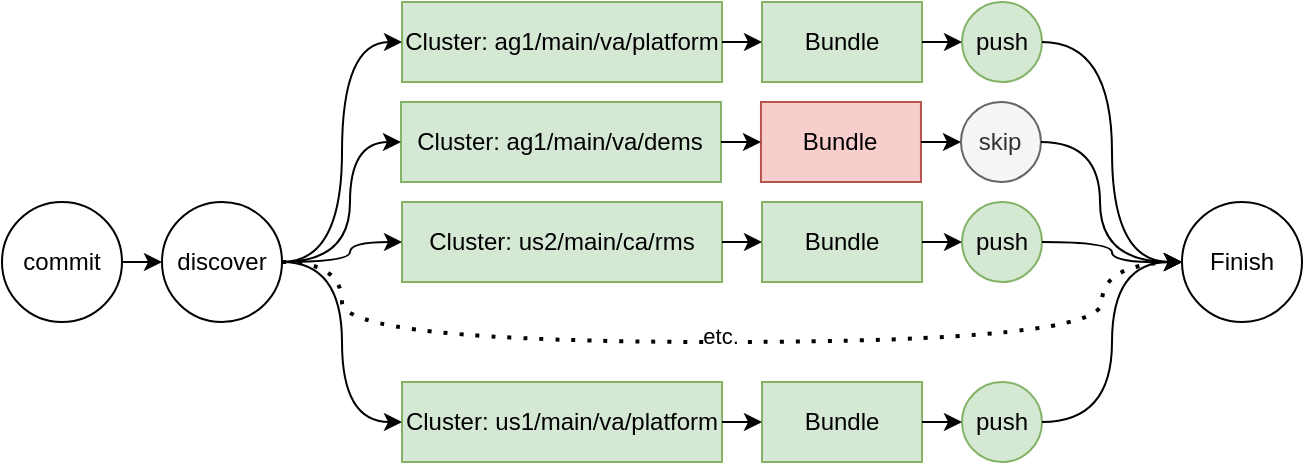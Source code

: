 <mxfile version="24.7.17">
  <diagram name="Page-1" id="ICtv4b7Ie-dXF2YXfRu3">
    <mxGraphModel dx="1037" dy="585" grid="0" gridSize="10" guides="1" tooltips="1" connect="1" arrows="1" fold="1" page="1" pageScale="1" pageWidth="850" pageHeight="1100" math="0" shadow="0">
      <root>
        <mxCell id="0" />
        <mxCell id="1" parent="0" />
        <mxCell id="GD8JbYU16s2vGa1B2hzp-1" value="commit" style="ellipse;whiteSpace=wrap;html=1;" vertex="1" parent="1">
          <mxGeometry x="80" y="510" width="60" height="60" as="geometry" />
        </mxCell>
        <mxCell id="GD8JbYU16s2vGa1B2hzp-2" value="discover" style="ellipse;whiteSpace=wrap;html=1;" vertex="1" parent="1">
          <mxGeometry x="160" y="510" width="60" height="60" as="geometry" />
        </mxCell>
        <mxCell id="GD8JbYU16s2vGa1B2hzp-5" value="Cluster: ag1/main/va/platform" style="rounded=0;whiteSpace=wrap;html=1;fillColor=#d5e8d4;strokeColor=#82b366;" vertex="1" parent="1">
          <mxGeometry x="280" y="410" width="160" height="40" as="geometry" />
        </mxCell>
        <mxCell id="GD8JbYU16s2vGa1B2hzp-6" value="Bundle" style="rounded=0;whiteSpace=wrap;html=1;fillColor=#d5e8d4;strokeColor=#82b366;" vertex="1" parent="1">
          <mxGeometry x="460" y="410" width="80" height="40" as="geometry" />
        </mxCell>
        <mxCell id="GD8JbYU16s2vGa1B2hzp-7" value="push" style="ellipse;whiteSpace=wrap;html=1;fillColor=#d5e8d4;strokeColor=#82b366;" vertex="1" parent="1">
          <mxGeometry x="560" y="410" width="40" height="40" as="geometry" />
        </mxCell>
        <mxCell id="GD8JbYU16s2vGa1B2hzp-8" value="&lt;div&gt;Finish&lt;/div&gt;" style="ellipse;whiteSpace=wrap;html=1;" vertex="1" parent="1">
          <mxGeometry x="670" y="510" width="60" height="60" as="geometry" />
        </mxCell>
        <mxCell id="GD8JbYU16s2vGa1B2hzp-9" value="" style="endArrow=classic;html=1;rounded=0;exitX=1;exitY=0.5;exitDx=0;exitDy=0;entryX=0;entryY=0.5;entryDx=0;entryDy=0;" edge="1" parent="1" source="GD8JbYU16s2vGa1B2hzp-1" target="GD8JbYU16s2vGa1B2hzp-2">
          <mxGeometry width="50" height="50" relative="1" as="geometry">
            <mxPoint x="370" y="620" as="sourcePoint" />
            <mxPoint x="420" y="570" as="targetPoint" />
          </mxGeometry>
        </mxCell>
        <mxCell id="GD8JbYU16s2vGa1B2hzp-10" value="" style="endArrow=classic;html=1;rounded=0;exitX=1;exitY=0.5;exitDx=0;exitDy=0;entryX=0;entryY=0.5;entryDx=0;entryDy=0;edgeStyle=orthogonalEdgeStyle;curved=1;" edge="1" parent="1" source="GD8JbYU16s2vGa1B2hzp-2" target="GD8JbYU16s2vGa1B2hzp-5">
          <mxGeometry width="50" height="50" relative="1" as="geometry">
            <mxPoint x="180" y="550" as="sourcePoint" />
            <mxPoint x="200" y="550" as="targetPoint" />
          </mxGeometry>
        </mxCell>
        <mxCell id="GD8JbYU16s2vGa1B2hzp-12" value="" style="endArrow=classic;html=1;rounded=0;exitX=1;exitY=0.5;exitDx=0;exitDy=0;entryX=0;entryY=0.5;entryDx=0;entryDy=0;" edge="1" parent="1" source="GD8JbYU16s2vGa1B2hzp-5" target="GD8JbYU16s2vGa1B2hzp-6">
          <mxGeometry width="50" height="50" relative="1" as="geometry">
            <mxPoint x="470" y="430" as="sourcePoint" />
            <mxPoint x="520" y="380" as="targetPoint" />
          </mxGeometry>
        </mxCell>
        <mxCell id="GD8JbYU16s2vGa1B2hzp-14" value="" style="endArrow=classic;html=1;rounded=0;exitX=1;exitY=0.5;exitDx=0;exitDy=0;entryX=0;entryY=0.5;entryDx=0;entryDy=0;" edge="1" parent="1" source="GD8JbYU16s2vGa1B2hzp-6" target="GD8JbYU16s2vGa1B2hzp-7">
          <mxGeometry width="50" height="50" relative="1" as="geometry">
            <mxPoint x="470" y="430" as="sourcePoint" />
            <mxPoint x="520" y="380" as="targetPoint" />
          </mxGeometry>
        </mxCell>
        <mxCell id="GD8JbYU16s2vGa1B2hzp-15" value="" style="endArrow=classic;html=1;rounded=0;exitX=1;exitY=0.5;exitDx=0;exitDy=0;entryX=0;entryY=0.5;entryDx=0;entryDy=0;edgeStyle=orthogonalEdgeStyle;curved=1;" edge="1" parent="1" source="GD8JbYU16s2vGa1B2hzp-7" target="GD8JbYU16s2vGa1B2hzp-8">
          <mxGeometry width="50" height="50" relative="1" as="geometry">
            <mxPoint x="470" y="460" as="sourcePoint" />
            <mxPoint x="520" y="410" as="targetPoint" />
          </mxGeometry>
        </mxCell>
        <mxCell id="GD8JbYU16s2vGa1B2hzp-23" value="Cluster: ag1/main/va/dems" style="rounded=0;whiteSpace=wrap;html=1;fillColor=#d5e8d4;strokeColor=#82b366;" vertex="1" parent="1">
          <mxGeometry x="279.48" y="460" width="160" height="40" as="geometry" />
        </mxCell>
        <mxCell id="GD8JbYU16s2vGa1B2hzp-24" value="Bundle" style="rounded=0;whiteSpace=wrap;html=1;fillColor=#f8cecc;strokeColor=#b85450;" vertex="1" parent="1">
          <mxGeometry x="459.48" y="460" width="80" height="40" as="geometry" />
        </mxCell>
        <mxCell id="GD8JbYU16s2vGa1B2hzp-25" value="skip" style="ellipse;whiteSpace=wrap;html=1;strokeColor=#666666;fillColor=#f5f5f5;fontColor=#333333;" vertex="1" parent="1">
          <mxGeometry x="559.48" y="460" width="40" height="40" as="geometry" />
        </mxCell>
        <mxCell id="GD8JbYU16s2vGa1B2hzp-26" value="" style="endArrow=classic;html=1;rounded=0;exitX=1;exitY=0.5;exitDx=0;exitDy=0;entryX=0;entryY=0.5;entryDx=0;entryDy=0;edgeStyle=orthogonalEdgeStyle;curved=1;" edge="1" parent="1" target="GD8JbYU16s2vGa1B2hzp-23" source="GD8JbYU16s2vGa1B2hzp-2">
          <mxGeometry width="50" height="50" relative="1" as="geometry">
            <mxPoint x="219.48" y="590" as="sourcePoint" />
            <mxPoint x="199.48" y="600" as="targetPoint" />
            <Array as="points">
              <mxPoint x="254" y="540" />
              <mxPoint x="254" y="480" />
            </Array>
          </mxGeometry>
        </mxCell>
        <mxCell id="GD8JbYU16s2vGa1B2hzp-27" value="" style="endArrow=classic;html=1;rounded=0;exitX=1;exitY=0.5;exitDx=0;exitDy=0;entryX=0;entryY=0.5;entryDx=0;entryDy=0;" edge="1" parent="1" source="GD8JbYU16s2vGa1B2hzp-23" target="GD8JbYU16s2vGa1B2hzp-24">
          <mxGeometry width="50" height="50" relative="1" as="geometry">
            <mxPoint x="469.48" y="480" as="sourcePoint" />
            <mxPoint x="519.48" y="430" as="targetPoint" />
          </mxGeometry>
        </mxCell>
        <mxCell id="GD8JbYU16s2vGa1B2hzp-28" value="" style="endArrow=classic;html=1;rounded=0;exitX=1;exitY=0.5;exitDx=0;exitDy=0;entryX=0;entryY=0.5;entryDx=0;entryDy=0;" edge="1" parent="1" source="GD8JbYU16s2vGa1B2hzp-24" target="GD8JbYU16s2vGa1B2hzp-25">
          <mxGeometry width="50" height="50" relative="1" as="geometry">
            <mxPoint x="469.48" y="480" as="sourcePoint" />
            <mxPoint x="519.48" y="430" as="targetPoint" />
          </mxGeometry>
        </mxCell>
        <mxCell id="GD8JbYU16s2vGa1B2hzp-29" value="" style="endArrow=classic;html=1;rounded=0;exitX=1;exitY=0.5;exitDx=0;exitDy=0;entryX=0;entryY=0.5;entryDx=0;entryDy=0;edgeStyle=orthogonalEdgeStyle;curved=1;" edge="1" parent="1" source="GD8JbYU16s2vGa1B2hzp-25" target="GD8JbYU16s2vGa1B2hzp-8">
          <mxGeometry width="50" height="50" relative="1" as="geometry">
            <mxPoint x="469.48" y="510" as="sourcePoint" />
            <mxPoint x="669.48" y="590" as="targetPoint" />
            <Array as="points">
              <mxPoint x="629" y="480" />
              <mxPoint x="629" y="540" />
            </Array>
          </mxGeometry>
        </mxCell>
        <mxCell id="GD8JbYU16s2vGa1B2hzp-30" value="&lt;div&gt;Cluster: us2/main/ca/rms&lt;/div&gt;" style="rounded=0;whiteSpace=wrap;html=1;fillColor=#d5e8d4;strokeColor=#82b366;" vertex="1" parent="1">
          <mxGeometry x="280" y="510" width="160" height="40" as="geometry" />
        </mxCell>
        <mxCell id="GD8JbYU16s2vGa1B2hzp-31" value="Bundle" style="rounded=0;whiteSpace=wrap;html=1;fillColor=#d5e8d4;strokeColor=#82b366;" vertex="1" parent="1">
          <mxGeometry x="460" y="510" width="80" height="40" as="geometry" />
        </mxCell>
        <mxCell id="GD8JbYU16s2vGa1B2hzp-32" value="push" style="ellipse;whiteSpace=wrap;html=1;fillColor=#d5e8d4;strokeColor=#82b366;" vertex="1" parent="1">
          <mxGeometry x="560" y="510" width="40" height="40" as="geometry" />
        </mxCell>
        <mxCell id="GD8JbYU16s2vGa1B2hzp-33" value="" style="endArrow=classic;html=1;rounded=0;exitX=1;exitY=0.5;exitDx=0;exitDy=0;entryX=0;entryY=0.5;entryDx=0;entryDy=0;edgeStyle=orthogonalEdgeStyle;curved=1;" edge="1" parent="1" target="GD8JbYU16s2vGa1B2hzp-30" source="GD8JbYU16s2vGa1B2hzp-2">
          <mxGeometry width="50" height="50" relative="1" as="geometry">
            <mxPoint x="220" y="640" as="sourcePoint" />
            <mxPoint x="200" y="650" as="targetPoint" />
            <Array as="points">
              <mxPoint x="254" y="540" />
              <mxPoint x="254" y="530" />
            </Array>
          </mxGeometry>
        </mxCell>
        <mxCell id="GD8JbYU16s2vGa1B2hzp-34" value="" style="endArrow=classic;html=1;rounded=0;exitX=1;exitY=0.5;exitDx=0;exitDy=0;entryX=0;entryY=0.5;entryDx=0;entryDy=0;" edge="1" parent="1" source="GD8JbYU16s2vGa1B2hzp-30" target="GD8JbYU16s2vGa1B2hzp-31">
          <mxGeometry width="50" height="50" relative="1" as="geometry">
            <mxPoint x="470" y="530" as="sourcePoint" />
            <mxPoint x="520" y="480" as="targetPoint" />
          </mxGeometry>
        </mxCell>
        <mxCell id="GD8JbYU16s2vGa1B2hzp-35" value="" style="endArrow=classic;html=1;rounded=0;exitX=1;exitY=0.5;exitDx=0;exitDy=0;entryX=0;entryY=0.5;entryDx=0;entryDy=0;" edge="1" parent="1" source="GD8JbYU16s2vGa1B2hzp-31" target="GD8JbYU16s2vGa1B2hzp-32">
          <mxGeometry width="50" height="50" relative="1" as="geometry">
            <mxPoint x="470" y="530" as="sourcePoint" />
            <mxPoint x="520" y="480" as="targetPoint" />
          </mxGeometry>
        </mxCell>
        <mxCell id="GD8JbYU16s2vGa1B2hzp-36" value="" style="endArrow=classic;html=1;rounded=0;exitX=1;exitY=0.5;exitDx=0;exitDy=0;edgeStyle=orthogonalEdgeStyle;curved=1;" edge="1" parent="1" source="GD8JbYU16s2vGa1B2hzp-32">
          <mxGeometry width="50" height="50" relative="1" as="geometry">
            <mxPoint x="470" y="560" as="sourcePoint" />
            <mxPoint x="670" y="540" as="targetPoint" />
          </mxGeometry>
        </mxCell>
        <mxCell id="GD8JbYU16s2vGa1B2hzp-38" value="Cluster: us1/main/va/platform" style="rounded=0;whiteSpace=wrap;html=1;fillColor=#d5e8d4;strokeColor=#82b366;" vertex="1" parent="1">
          <mxGeometry x="280" y="600" width="160" height="40" as="geometry" />
        </mxCell>
        <mxCell id="GD8JbYU16s2vGa1B2hzp-39" value="Bundle" style="rounded=0;whiteSpace=wrap;html=1;fillColor=#d5e8d4;strokeColor=#82b366;" vertex="1" parent="1">
          <mxGeometry x="460" y="600" width="80" height="40" as="geometry" />
        </mxCell>
        <mxCell id="GD8JbYU16s2vGa1B2hzp-40" value="push" style="ellipse;whiteSpace=wrap;html=1;fillColor=#d5e8d4;strokeColor=#82b366;" vertex="1" parent="1">
          <mxGeometry x="560" y="600" width="40" height="40" as="geometry" />
        </mxCell>
        <mxCell id="GD8JbYU16s2vGa1B2hzp-41" value="" style="endArrow=classic;html=1;rounded=0;exitX=1;exitY=0.5;exitDx=0;exitDy=0;entryX=0;entryY=0.5;entryDx=0;entryDy=0;edgeStyle=orthogonalEdgeStyle;curved=1;" edge="1" parent="1" target="GD8JbYU16s2vGa1B2hzp-38" source="GD8JbYU16s2vGa1B2hzp-2">
          <mxGeometry width="50" height="50" relative="1" as="geometry">
            <mxPoint x="220" y="630" as="sourcePoint" />
            <mxPoint x="200" y="740" as="targetPoint" />
          </mxGeometry>
        </mxCell>
        <mxCell id="GD8JbYU16s2vGa1B2hzp-42" value="" style="endArrow=classic;html=1;rounded=0;exitX=1;exitY=0.5;exitDx=0;exitDy=0;entryX=0;entryY=0.5;entryDx=0;entryDy=0;" edge="1" parent="1" source="GD8JbYU16s2vGa1B2hzp-38" target="GD8JbYU16s2vGa1B2hzp-39">
          <mxGeometry width="50" height="50" relative="1" as="geometry">
            <mxPoint x="470" y="620" as="sourcePoint" />
            <mxPoint x="520" y="570" as="targetPoint" />
          </mxGeometry>
        </mxCell>
        <mxCell id="GD8JbYU16s2vGa1B2hzp-43" value="" style="endArrow=classic;html=1;rounded=0;exitX=1;exitY=0.5;exitDx=0;exitDy=0;entryX=0;entryY=0.5;entryDx=0;entryDy=0;" edge="1" parent="1" source="GD8JbYU16s2vGa1B2hzp-39" target="GD8JbYU16s2vGa1B2hzp-40">
          <mxGeometry width="50" height="50" relative="1" as="geometry">
            <mxPoint x="470" y="620" as="sourcePoint" />
            <mxPoint x="520" y="570" as="targetPoint" />
          </mxGeometry>
        </mxCell>
        <mxCell id="GD8JbYU16s2vGa1B2hzp-44" value="" style="endArrow=classic;html=1;rounded=0;exitX=1;exitY=0.5;exitDx=0;exitDy=0;edgeStyle=orthogonalEdgeStyle;curved=1;entryX=0;entryY=0.5;entryDx=0;entryDy=0;" edge="1" parent="1" source="GD8JbYU16s2vGa1B2hzp-40" target="GD8JbYU16s2vGa1B2hzp-8">
          <mxGeometry width="50" height="50" relative="1" as="geometry">
            <mxPoint x="470" y="650" as="sourcePoint" />
            <mxPoint x="670" y="630" as="targetPoint" />
          </mxGeometry>
        </mxCell>
        <mxCell id="GD8JbYU16s2vGa1B2hzp-45" value="" style="endArrow=none;dashed=1;html=1;dashPattern=1 3;strokeWidth=2;rounded=0;exitX=1;exitY=0.5;exitDx=0;exitDy=0;entryX=0;entryY=0.5;entryDx=0;entryDy=0;edgeStyle=orthogonalEdgeStyle;curved=1;" edge="1" parent="1" source="GD8JbYU16s2vGa1B2hzp-2" target="GD8JbYU16s2vGa1B2hzp-8">
          <mxGeometry width="50" height="50" relative="1" as="geometry">
            <mxPoint x="470" y="460" as="sourcePoint" />
            <mxPoint x="520" y="410" as="targetPoint" />
            <Array as="points">
              <mxPoint x="250" y="540" />
              <mxPoint x="250" y="580" />
              <mxPoint x="630" y="580" />
              <mxPoint x="630" y="540" />
            </Array>
          </mxGeometry>
        </mxCell>
        <mxCell id="GD8JbYU16s2vGa1B2hzp-46" value="&lt;div&gt;etc.&lt;/div&gt;" style="edgeLabel;html=1;align=center;verticalAlign=middle;resizable=0;points=[];" vertex="1" connectable="0" parent="GD8JbYU16s2vGa1B2hzp-45">
          <mxGeometry x="-0.024" y="3" relative="1" as="geometry">
            <mxPoint as="offset" />
          </mxGeometry>
        </mxCell>
      </root>
    </mxGraphModel>
  </diagram>
</mxfile>
